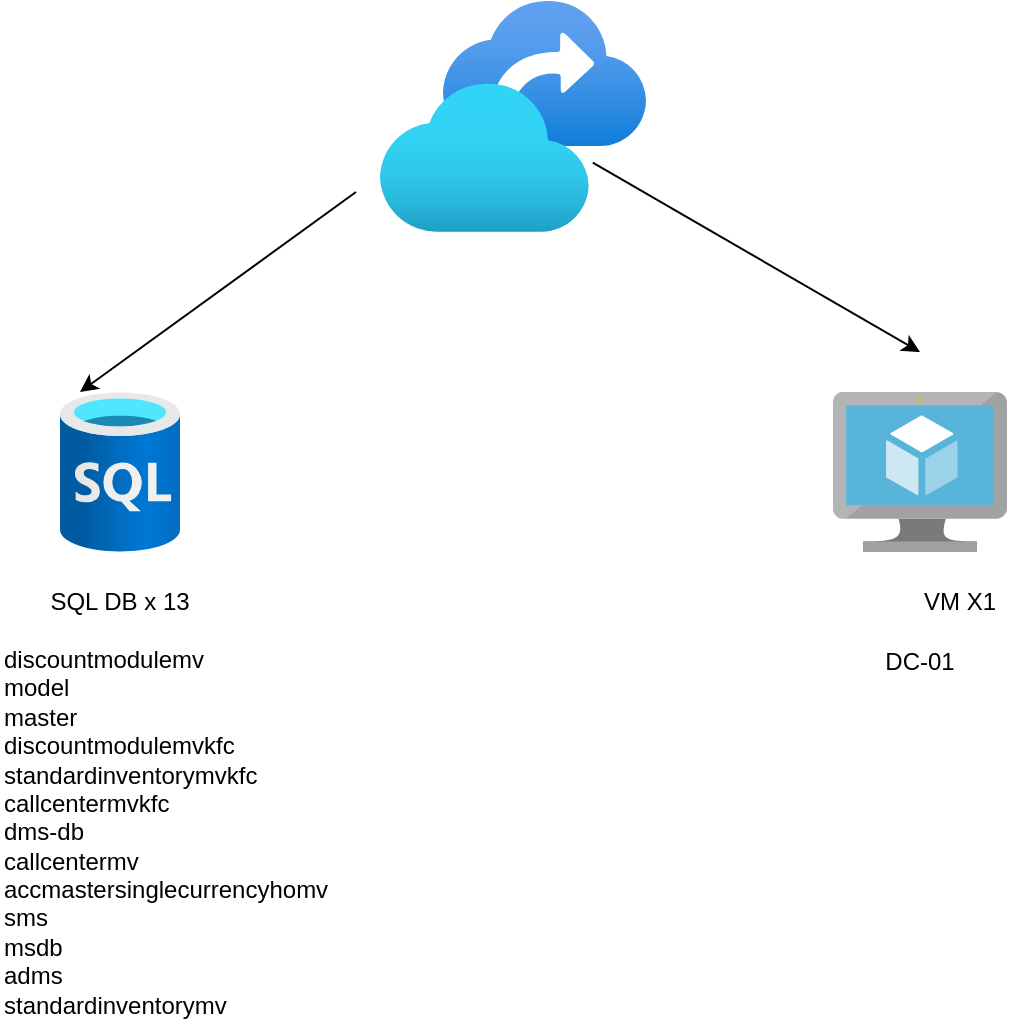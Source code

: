 <mxfile version="21.7.2" type="github">
  <diagram name="Page-1" id="9aTqNVGHrDx-jmkpX1MH">
    <mxGraphModel dx="1134" dy="557" grid="1" gridSize="10" guides="1" tooltips="1" connect="1" arrows="1" fold="1" page="1" pageScale="1" pageWidth="850" pageHeight="1100" math="0" shadow="0">
      <root>
        <mxCell id="0" />
        <mxCell id="1" parent="0" />
        <mxCell id="L1JH1a1j9gtBSHFALBn6-1" value="" style="image;aspect=fixed;html=1;points=[];align=center;fontSize=12;image=img/lib/azure2/management_governance/Recovery_Services_Vaults.svg;" vertex="1" parent="1">
          <mxGeometry x="350" y="4.35" width="133" height="115.65" as="geometry" />
        </mxCell>
        <mxCell id="L1JH1a1j9gtBSHFALBn6-5" value="" style="image;aspect=fixed;html=1;points=[];align=center;fontSize=12;image=img/lib/azure2/databases/SQL_Database.svg;" vertex="1" parent="1">
          <mxGeometry x="190" y="200" width="60" height="80" as="geometry" />
        </mxCell>
        <mxCell id="L1JH1a1j9gtBSHFALBn6-7" value="" style="image;sketch=0;aspect=fixed;html=1;points=[];align=center;fontSize=12;image=img/lib/mscae/Virtual_Machine.svg;" vertex="1" parent="1">
          <mxGeometry x="576.52" y="200" width="86.96" height="80" as="geometry" />
        </mxCell>
        <mxCell id="L1JH1a1j9gtBSHFALBn6-11" value="VM X1" style="text;strokeColor=none;align=center;fillColor=none;html=1;verticalAlign=middle;whiteSpace=wrap;rounded=0;" vertex="1" parent="1">
          <mxGeometry x="610" y="290" width="60" height="30" as="geometry" />
        </mxCell>
        <mxCell id="L1JH1a1j9gtBSHFALBn6-12" value="SQL DB x 13" style="text;strokeColor=none;align=center;fillColor=none;html=1;verticalAlign=middle;whiteSpace=wrap;rounded=0;" vertex="1" parent="1">
          <mxGeometry x="180" y="290" width="80" height="30" as="geometry" />
        </mxCell>
        <mxCell id="L1JH1a1j9gtBSHFALBn6-14" value="&lt;div&gt;discountmodulemv&lt;/div&gt;&lt;div&gt;model&lt;/div&gt;&lt;div&gt;master&lt;/div&gt;&lt;div&gt;discountmodulemvkfc&lt;/div&gt;&lt;div&gt;standardinventorymvkfc&lt;/div&gt;&lt;div&gt;callcentermvkfc&lt;/div&gt;&lt;div&gt;dms-db&lt;/div&gt;&lt;div&gt;callcentermv&lt;/div&gt;&lt;div&gt;accmastersinglecurrencyhomv&lt;/div&gt;&lt;div&gt;sms&lt;/div&gt;&lt;div&gt;msdb&lt;/div&gt;&lt;div&gt;adms&lt;/div&gt;&lt;div&gt;standardinventorymv&lt;/div&gt;" style="text;strokeColor=none;align=left;fillColor=none;html=1;verticalAlign=middle;whiteSpace=wrap;rounded=0;" vertex="1" parent="1">
          <mxGeometry x="160" y="320" width="150" height="200" as="geometry" />
        </mxCell>
        <mxCell id="L1JH1a1j9gtBSHFALBn6-16" value="DC-01" style="text;strokeColor=none;align=center;fillColor=none;html=1;verticalAlign=middle;whiteSpace=wrap;rounded=0;" vertex="1" parent="1">
          <mxGeometry x="590" y="320" width="60" height="30" as="geometry" />
        </mxCell>
        <mxCell id="L1JH1a1j9gtBSHFALBn6-21" value="" style="endArrow=classic;html=1;rounded=0;exitX=0;exitY=0.8;exitDx=0;exitDy=0;exitPerimeter=0;" edge="1" parent="1">
          <mxGeometry width="50" height="50" relative="1" as="geometry">
            <mxPoint x="338" y="100" as="sourcePoint" />
            <mxPoint x="200" y="200" as="targetPoint" />
          </mxGeometry>
        </mxCell>
        <mxCell id="L1JH1a1j9gtBSHFALBn6-23" value="" style="endArrow=classic;html=1;rounded=0;exitX=0.8;exitY=0.7;exitDx=0;exitDy=0;exitPerimeter=0;" edge="1" parent="1" source="L1JH1a1j9gtBSHFALBn6-1">
          <mxGeometry width="50" height="50" relative="1" as="geometry">
            <mxPoint x="590" y="120" as="sourcePoint" />
            <mxPoint x="620" y="180" as="targetPoint" />
            <Array as="points">
              <mxPoint x="620" y="180" />
            </Array>
          </mxGeometry>
        </mxCell>
      </root>
    </mxGraphModel>
  </diagram>
</mxfile>

